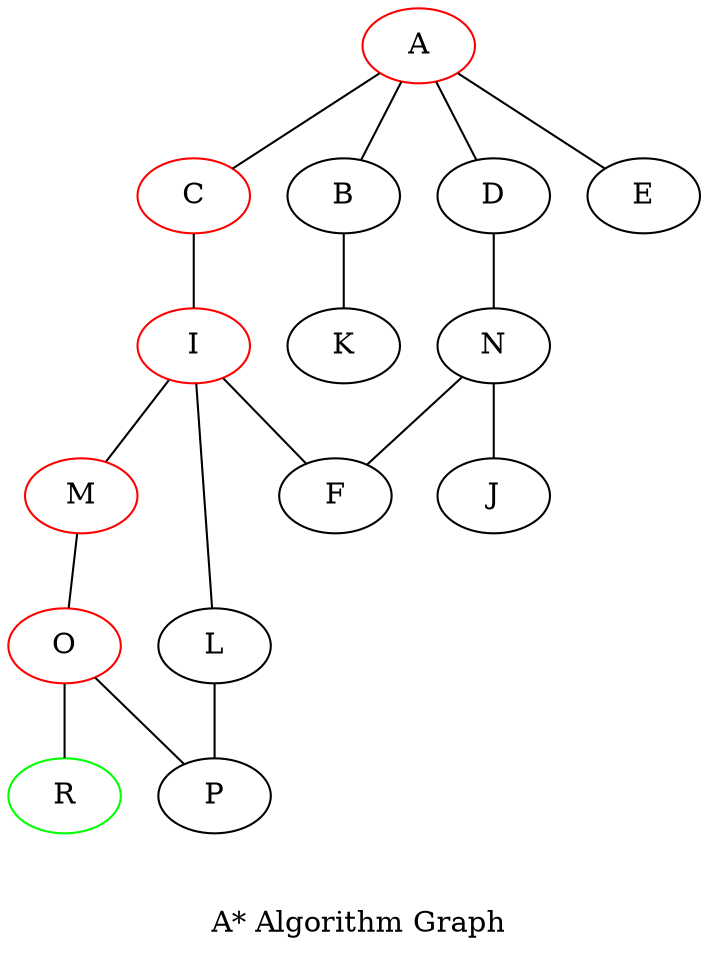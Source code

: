 // A* Algo
graph {
	A [color=red]
	C [color=red]
	I [color=red]
	M [color=red]
	O [color=red]
	R [color=green]
	A -- B
	A -- C
	A -- D
	A -- E
	C -- I
	I -- L
	I -- F
	I -- M
	M -- O
	D -- N
	N -- F
	N -- J
	B -- K
	L -- P
	O -- R
	O -- P
	label="\n\n A* Algorithm Graph"
}
